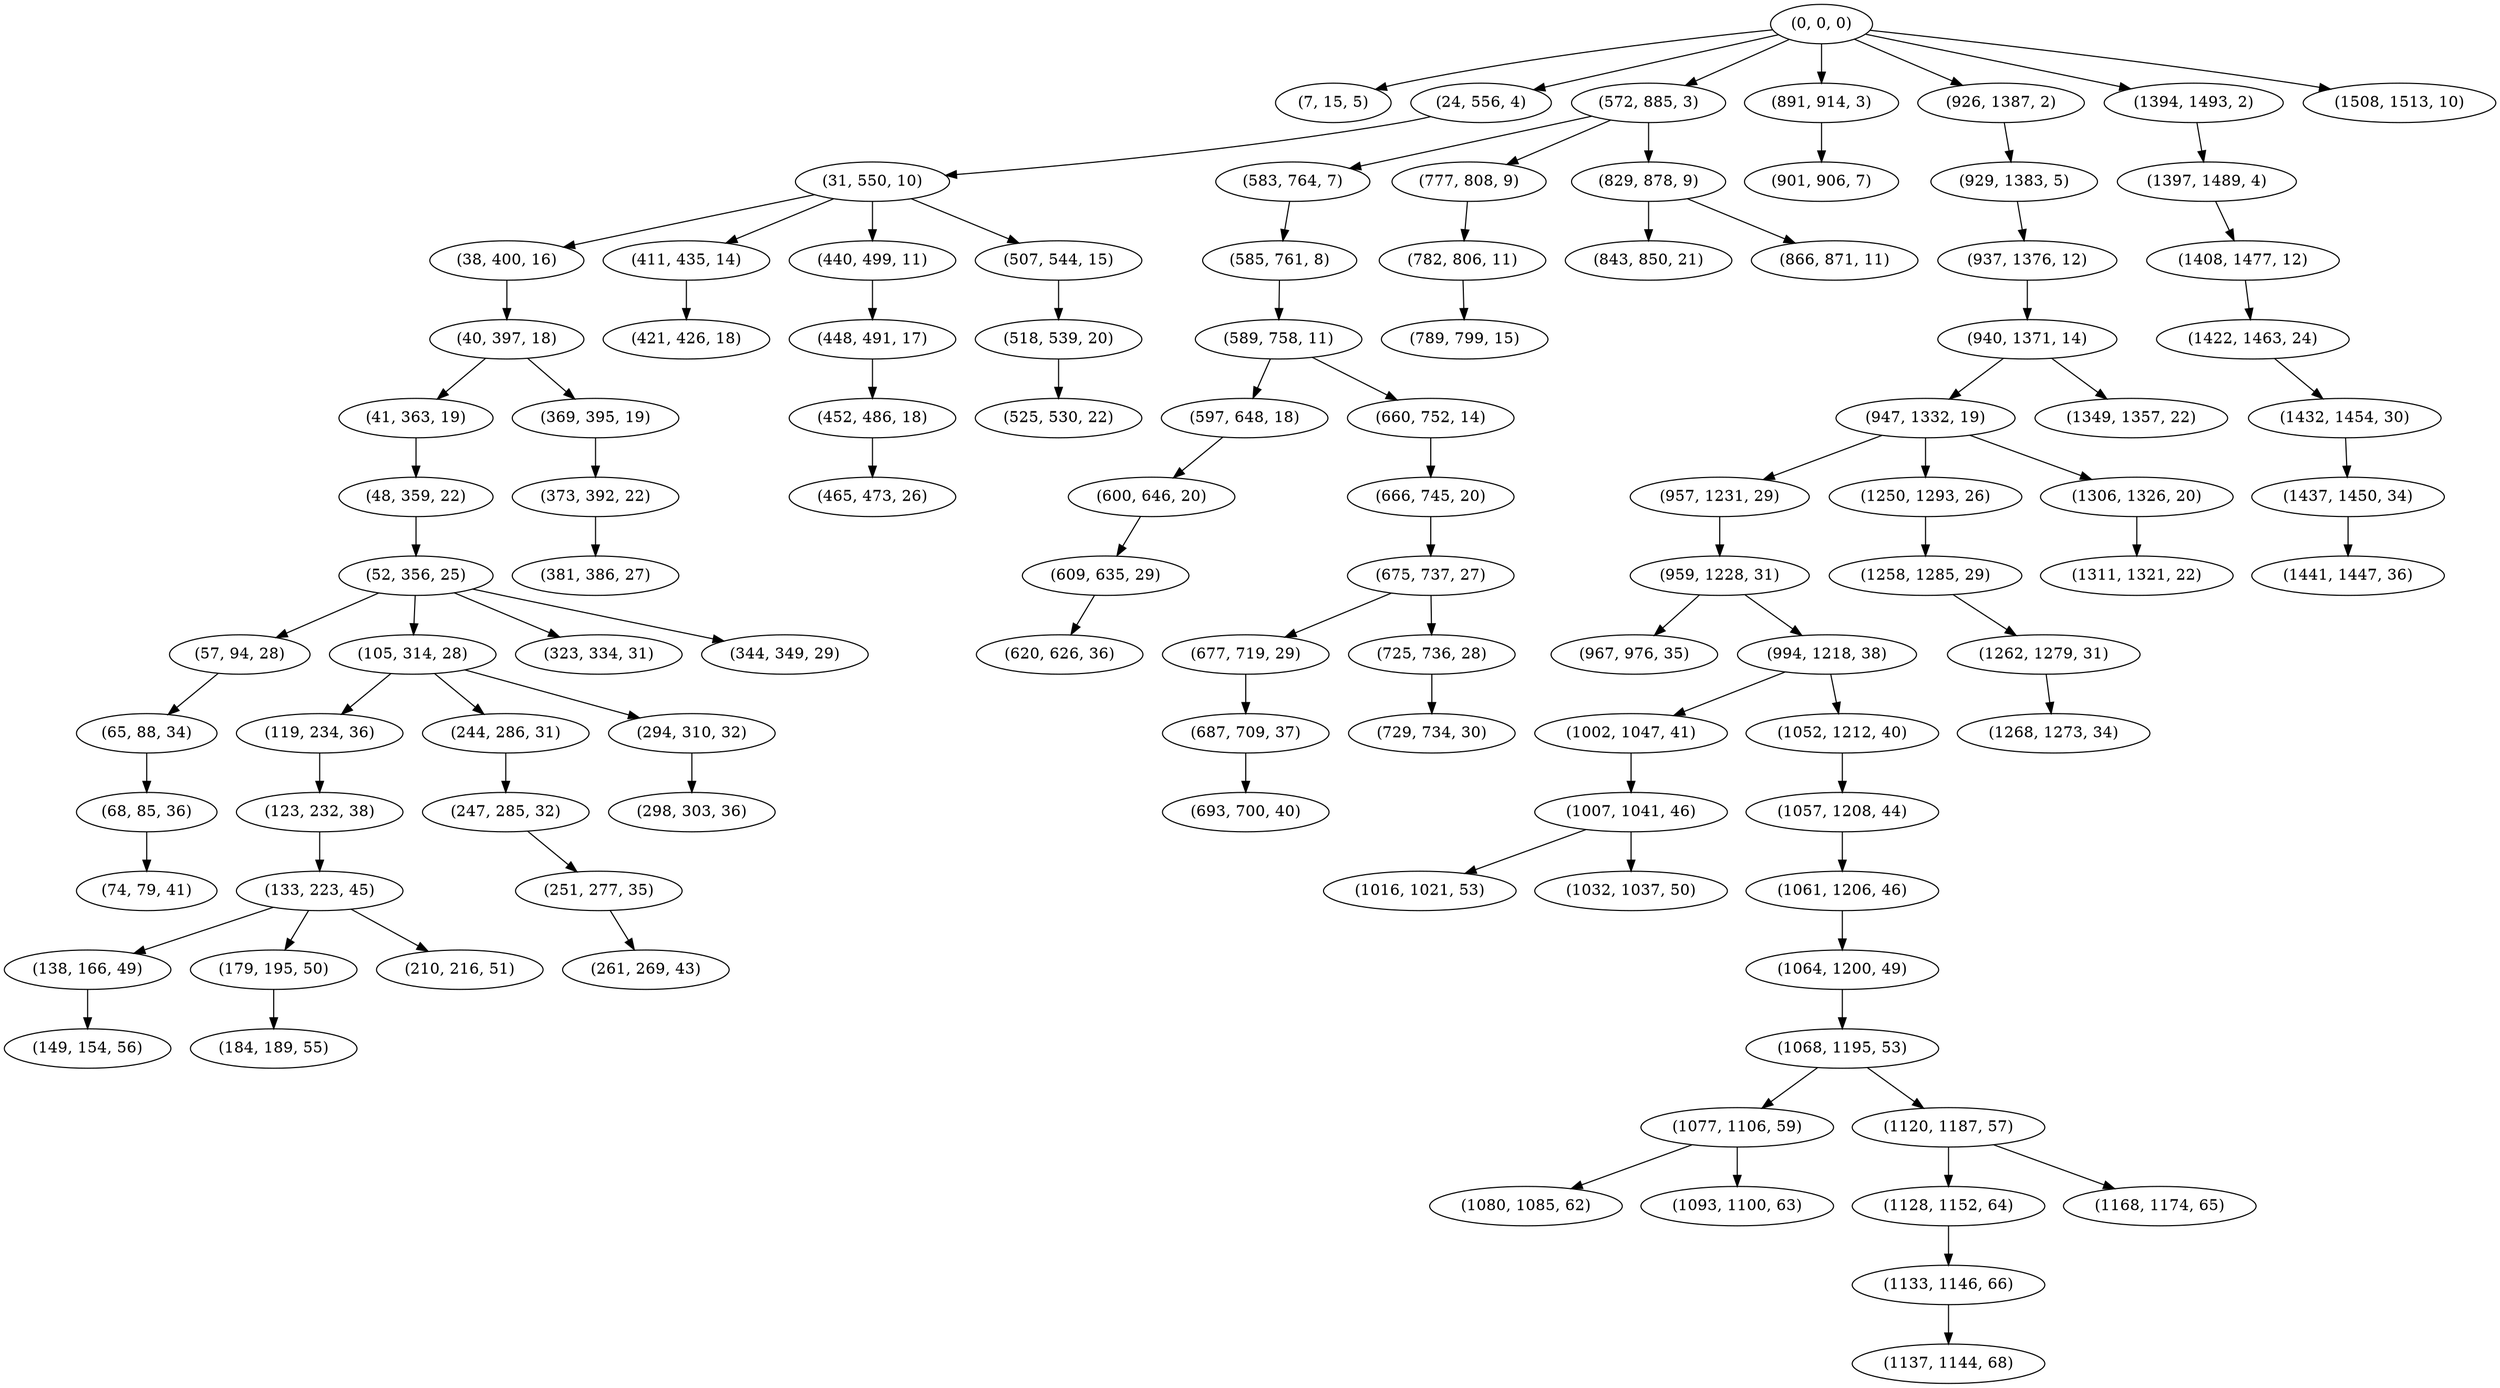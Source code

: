 digraph tree {
    "(0, 0, 0)";
    "(7, 15, 5)";
    "(24, 556, 4)";
    "(31, 550, 10)";
    "(38, 400, 16)";
    "(40, 397, 18)";
    "(41, 363, 19)";
    "(48, 359, 22)";
    "(52, 356, 25)";
    "(57, 94, 28)";
    "(65, 88, 34)";
    "(68, 85, 36)";
    "(74, 79, 41)";
    "(105, 314, 28)";
    "(119, 234, 36)";
    "(123, 232, 38)";
    "(133, 223, 45)";
    "(138, 166, 49)";
    "(149, 154, 56)";
    "(179, 195, 50)";
    "(184, 189, 55)";
    "(210, 216, 51)";
    "(244, 286, 31)";
    "(247, 285, 32)";
    "(251, 277, 35)";
    "(261, 269, 43)";
    "(294, 310, 32)";
    "(298, 303, 36)";
    "(323, 334, 31)";
    "(344, 349, 29)";
    "(369, 395, 19)";
    "(373, 392, 22)";
    "(381, 386, 27)";
    "(411, 435, 14)";
    "(421, 426, 18)";
    "(440, 499, 11)";
    "(448, 491, 17)";
    "(452, 486, 18)";
    "(465, 473, 26)";
    "(507, 544, 15)";
    "(518, 539, 20)";
    "(525, 530, 22)";
    "(572, 885, 3)";
    "(583, 764, 7)";
    "(585, 761, 8)";
    "(589, 758, 11)";
    "(597, 648, 18)";
    "(600, 646, 20)";
    "(609, 635, 29)";
    "(620, 626, 36)";
    "(660, 752, 14)";
    "(666, 745, 20)";
    "(675, 737, 27)";
    "(677, 719, 29)";
    "(687, 709, 37)";
    "(693, 700, 40)";
    "(725, 736, 28)";
    "(729, 734, 30)";
    "(777, 808, 9)";
    "(782, 806, 11)";
    "(789, 799, 15)";
    "(829, 878, 9)";
    "(843, 850, 21)";
    "(866, 871, 11)";
    "(891, 914, 3)";
    "(901, 906, 7)";
    "(926, 1387, 2)";
    "(929, 1383, 5)";
    "(937, 1376, 12)";
    "(940, 1371, 14)";
    "(947, 1332, 19)";
    "(957, 1231, 29)";
    "(959, 1228, 31)";
    "(967, 976, 35)";
    "(994, 1218, 38)";
    "(1002, 1047, 41)";
    "(1007, 1041, 46)";
    "(1016, 1021, 53)";
    "(1032, 1037, 50)";
    "(1052, 1212, 40)";
    "(1057, 1208, 44)";
    "(1061, 1206, 46)";
    "(1064, 1200, 49)";
    "(1068, 1195, 53)";
    "(1077, 1106, 59)";
    "(1080, 1085, 62)";
    "(1093, 1100, 63)";
    "(1120, 1187, 57)";
    "(1128, 1152, 64)";
    "(1133, 1146, 66)";
    "(1137, 1144, 68)";
    "(1168, 1174, 65)";
    "(1250, 1293, 26)";
    "(1258, 1285, 29)";
    "(1262, 1279, 31)";
    "(1268, 1273, 34)";
    "(1306, 1326, 20)";
    "(1311, 1321, 22)";
    "(1349, 1357, 22)";
    "(1394, 1493, 2)";
    "(1397, 1489, 4)";
    "(1408, 1477, 12)";
    "(1422, 1463, 24)";
    "(1432, 1454, 30)";
    "(1437, 1450, 34)";
    "(1441, 1447, 36)";
    "(1508, 1513, 10)";
    "(0, 0, 0)" -> "(7, 15, 5)";
    "(0, 0, 0)" -> "(24, 556, 4)";
    "(0, 0, 0)" -> "(572, 885, 3)";
    "(0, 0, 0)" -> "(891, 914, 3)";
    "(0, 0, 0)" -> "(926, 1387, 2)";
    "(0, 0, 0)" -> "(1394, 1493, 2)";
    "(0, 0, 0)" -> "(1508, 1513, 10)";
    "(24, 556, 4)" -> "(31, 550, 10)";
    "(31, 550, 10)" -> "(38, 400, 16)";
    "(31, 550, 10)" -> "(411, 435, 14)";
    "(31, 550, 10)" -> "(440, 499, 11)";
    "(31, 550, 10)" -> "(507, 544, 15)";
    "(38, 400, 16)" -> "(40, 397, 18)";
    "(40, 397, 18)" -> "(41, 363, 19)";
    "(40, 397, 18)" -> "(369, 395, 19)";
    "(41, 363, 19)" -> "(48, 359, 22)";
    "(48, 359, 22)" -> "(52, 356, 25)";
    "(52, 356, 25)" -> "(57, 94, 28)";
    "(52, 356, 25)" -> "(105, 314, 28)";
    "(52, 356, 25)" -> "(323, 334, 31)";
    "(52, 356, 25)" -> "(344, 349, 29)";
    "(57, 94, 28)" -> "(65, 88, 34)";
    "(65, 88, 34)" -> "(68, 85, 36)";
    "(68, 85, 36)" -> "(74, 79, 41)";
    "(105, 314, 28)" -> "(119, 234, 36)";
    "(105, 314, 28)" -> "(244, 286, 31)";
    "(105, 314, 28)" -> "(294, 310, 32)";
    "(119, 234, 36)" -> "(123, 232, 38)";
    "(123, 232, 38)" -> "(133, 223, 45)";
    "(133, 223, 45)" -> "(138, 166, 49)";
    "(133, 223, 45)" -> "(179, 195, 50)";
    "(133, 223, 45)" -> "(210, 216, 51)";
    "(138, 166, 49)" -> "(149, 154, 56)";
    "(179, 195, 50)" -> "(184, 189, 55)";
    "(244, 286, 31)" -> "(247, 285, 32)";
    "(247, 285, 32)" -> "(251, 277, 35)";
    "(251, 277, 35)" -> "(261, 269, 43)";
    "(294, 310, 32)" -> "(298, 303, 36)";
    "(369, 395, 19)" -> "(373, 392, 22)";
    "(373, 392, 22)" -> "(381, 386, 27)";
    "(411, 435, 14)" -> "(421, 426, 18)";
    "(440, 499, 11)" -> "(448, 491, 17)";
    "(448, 491, 17)" -> "(452, 486, 18)";
    "(452, 486, 18)" -> "(465, 473, 26)";
    "(507, 544, 15)" -> "(518, 539, 20)";
    "(518, 539, 20)" -> "(525, 530, 22)";
    "(572, 885, 3)" -> "(583, 764, 7)";
    "(572, 885, 3)" -> "(777, 808, 9)";
    "(572, 885, 3)" -> "(829, 878, 9)";
    "(583, 764, 7)" -> "(585, 761, 8)";
    "(585, 761, 8)" -> "(589, 758, 11)";
    "(589, 758, 11)" -> "(597, 648, 18)";
    "(589, 758, 11)" -> "(660, 752, 14)";
    "(597, 648, 18)" -> "(600, 646, 20)";
    "(600, 646, 20)" -> "(609, 635, 29)";
    "(609, 635, 29)" -> "(620, 626, 36)";
    "(660, 752, 14)" -> "(666, 745, 20)";
    "(666, 745, 20)" -> "(675, 737, 27)";
    "(675, 737, 27)" -> "(677, 719, 29)";
    "(675, 737, 27)" -> "(725, 736, 28)";
    "(677, 719, 29)" -> "(687, 709, 37)";
    "(687, 709, 37)" -> "(693, 700, 40)";
    "(725, 736, 28)" -> "(729, 734, 30)";
    "(777, 808, 9)" -> "(782, 806, 11)";
    "(782, 806, 11)" -> "(789, 799, 15)";
    "(829, 878, 9)" -> "(843, 850, 21)";
    "(829, 878, 9)" -> "(866, 871, 11)";
    "(891, 914, 3)" -> "(901, 906, 7)";
    "(926, 1387, 2)" -> "(929, 1383, 5)";
    "(929, 1383, 5)" -> "(937, 1376, 12)";
    "(937, 1376, 12)" -> "(940, 1371, 14)";
    "(940, 1371, 14)" -> "(947, 1332, 19)";
    "(940, 1371, 14)" -> "(1349, 1357, 22)";
    "(947, 1332, 19)" -> "(957, 1231, 29)";
    "(947, 1332, 19)" -> "(1250, 1293, 26)";
    "(947, 1332, 19)" -> "(1306, 1326, 20)";
    "(957, 1231, 29)" -> "(959, 1228, 31)";
    "(959, 1228, 31)" -> "(967, 976, 35)";
    "(959, 1228, 31)" -> "(994, 1218, 38)";
    "(994, 1218, 38)" -> "(1002, 1047, 41)";
    "(994, 1218, 38)" -> "(1052, 1212, 40)";
    "(1002, 1047, 41)" -> "(1007, 1041, 46)";
    "(1007, 1041, 46)" -> "(1016, 1021, 53)";
    "(1007, 1041, 46)" -> "(1032, 1037, 50)";
    "(1052, 1212, 40)" -> "(1057, 1208, 44)";
    "(1057, 1208, 44)" -> "(1061, 1206, 46)";
    "(1061, 1206, 46)" -> "(1064, 1200, 49)";
    "(1064, 1200, 49)" -> "(1068, 1195, 53)";
    "(1068, 1195, 53)" -> "(1077, 1106, 59)";
    "(1068, 1195, 53)" -> "(1120, 1187, 57)";
    "(1077, 1106, 59)" -> "(1080, 1085, 62)";
    "(1077, 1106, 59)" -> "(1093, 1100, 63)";
    "(1120, 1187, 57)" -> "(1128, 1152, 64)";
    "(1120, 1187, 57)" -> "(1168, 1174, 65)";
    "(1128, 1152, 64)" -> "(1133, 1146, 66)";
    "(1133, 1146, 66)" -> "(1137, 1144, 68)";
    "(1250, 1293, 26)" -> "(1258, 1285, 29)";
    "(1258, 1285, 29)" -> "(1262, 1279, 31)";
    "(1262, 1279, 31)" -> "(1268, 1273, 34)";
    "(1306, 1326, 20)" -> "(1311, 1321, 22)";
    "(1394, 1493, 2)" -> "(1397, 1489, 4)";
    "(1397, 1489, 4)" -> "(1408, 1477, 12)";
    "(1408, 1477, 12)" -> "(1422, 1463, 24)";
    "(1422, 1463, 24)" -> "(1432, 1454, 30)";
    "(1432, 1454, 30)" -> "(1437, 1450, 34)";
    "(1437, 1450, 34)" -> "(1441, 1447, 36)";
}
